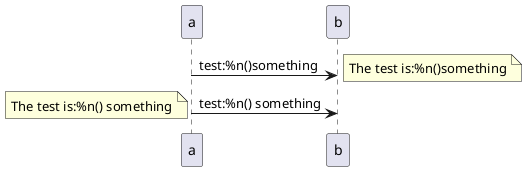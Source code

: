 {
  "sha1": "sd1h7c3f1vsb062uda6vuuv04vlh9bk",
  "insertion": {
    "when": "2024-06-04T17:28:44.992Z",
    "user": "plantuml@gmail.com"
  }
}
@startuml
!define TEST something
a->b: test:%n()TEST
note right: The test is:%n()TEST
a->b: test:%n() TEST
note left: The test is:%n() TEST 
@enduml
